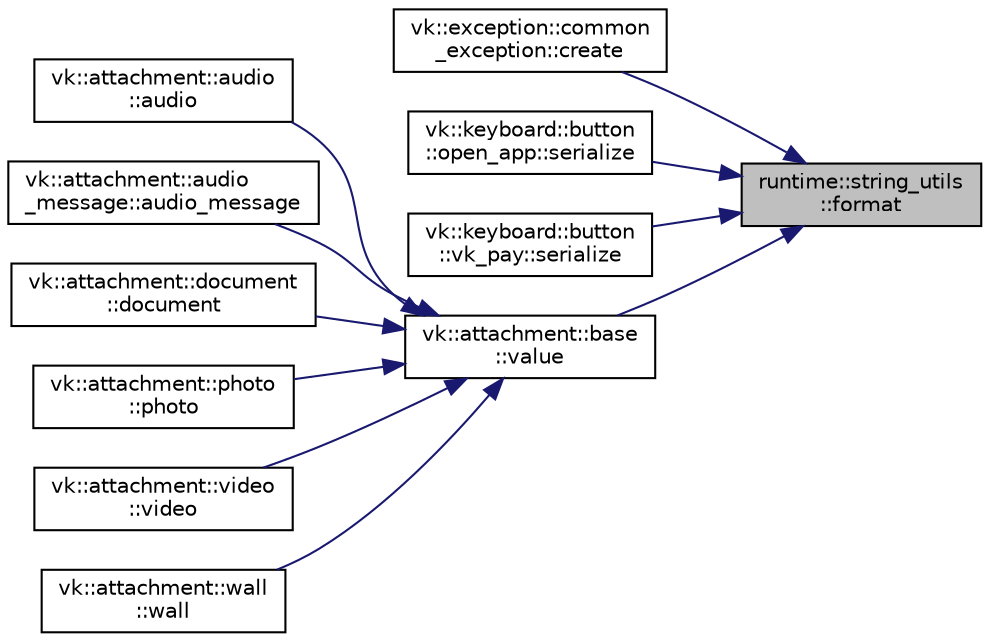 digraph "runtime::string_utils::format"
{
 // LATEX_PDF_SIZE
  edge [fontname="Helvetica",fontsize="10",labelfontname="Helvetica",labelfontsize="10"];
  node [fontname="Helvetica",fontsize="10",shape=record];
  rankdir="RL";
  Node1 [label="runtime::string_utils\l::format",height=0.2,width=0.4,color="black", fillcolor="grey75", style="filled", fontcolor="black",tooltip=" "];
  Node1 -> Node2 [dir="back",color="midnightblue",fontsize="10",style="solid",fontname="Helvetica"];
  Node2 [label="vk::exception::common\l_exception::create",height=0.2,width=0.4,color="black", fillcolor="white", style="filled",URL="$classvk_1_1exception_1_1common__exception.html#aec1495666105dd57ae105f571ced701e",tooltip=" "];
  Node1 -> Node3 [dir="back",color="midnightblue",fontsize="10",style="solid",fontname="Helvetica"];
  Node3 [label="vk::keyboard::button\l::open_app::serialize",height=0.2,width=0.4,color="black", fillcolor="white", style="filled",URL="$classvk_1_1keyboard_1_1button_1_1open__app.html#ad52aa852cc5c87802e4558d828e323e7",tooltip=" "];
  Node1 -> Node4 [dir="back",color="midnightblue",fontsize="10",style="solid",fontname="Helvetica"];
  Node4 [label="vk::keyboard::button\l::vk_pay::serialize",height=0.2,width=0.4,color="black", fillcolor="white", style="filled",URL="$classvk_1_1keyboard_1_1button_1_1vk__pay.html#aec7e3acc5ba1969cfa13338d43b941ec",tooltip=" "];
  Node1 -> Node5 [dir="back",color="midnightblue",fontsize="10",style="solid",fontname="Helvetica"];
  Node5 [label="vk::attachment::base\l::value",height=0.2,width=0.4,color="black", fillcolor="white", style="filled",URL="$classvk_1_1attachment_1_1base.html#ad3aec9fdda5bd00bc0276f20b13784ec",tooltip=" "];
  Node5 -> Node6 [dir="back",color="midnightblue",fontsize="10",style="solid",fontname="Helvetica"];
  Node6 [label="vk::attachment::audio\l::audio",height=0.2,width=0.4,color="black", fillcolor="white", style="filled",URL="$classvk_1_1attachment_1_1audio.html#a96f8829fa278fb3e4c57b2d8ecedc7ac",tooltip=" "];
  Node5 -> Node7 [dir="back",color="midnightblue",fontsize="10",style="solid",fontname="Helvetica"];
  Node7 [label="vk::attachment::audio\l_message::audio_message",height=0.2,width=0.4,color="black", fillcolor="white", style="filled",URL="$classvk_1_1attachment_1_1audio__message.html#afd2b33ee8c1f1aa8301e8c9353d04a03",tooltip=" "];
  Node5 -> Node8 [dir="back",color="midnightblue",fontsize="10",style="solid",fontname="Helvetica"];
  Node8 [label="vk::attachment::document\l::document",height=0.2,width=0.4,color="black", fillcolor="white", style="filled",URL="$classvk_1_1attachment_1_1document.html#ae138ec133215f493b1621efdd9c569b3",tooltip=" "];
  Node5 -> Node9 [dir="back",color="midnightblue",fontsize="10",style="solid",fontname="Helvetica"];
  Node9 [label="vk::attachment::photo\l::photo",height=0.2,width=0.4,color="black", fillcolor="white", style="filled",URL="$classvk_1_1attachment_1_1photo.html#ab3b8a835ad409093be2347252eb03d52",tooltip=" "];
  Node5 -> Node10 [dir="back",color="midnightblue",fontsize="10",style="solid",fontname="Helvetica"];
  Node10 [label="vk::attachment::video\l::video",height=0.2,width=0.4,color="black", fillcolor="white", style="filled",URL="$classvk_1_1attachment_1_1video.html#a93f2bbc483dca9854cef3495142d804d",tooltip=" "];
  Node5 -> Node11 [dir="back",color="midnightblue",fontsize="10",style="solid",fontname="Helvetica"];
  Node11 [label="vk::attachment::wall\l::wall",height=0.2,width=0.4,color="black", fillcolor="white", style="filled",URL="$classvk_1_1attachment_1_1wall.html#a9702d5e9b621c6ce1f3385a9087474d0",tooltip=" "];
}
